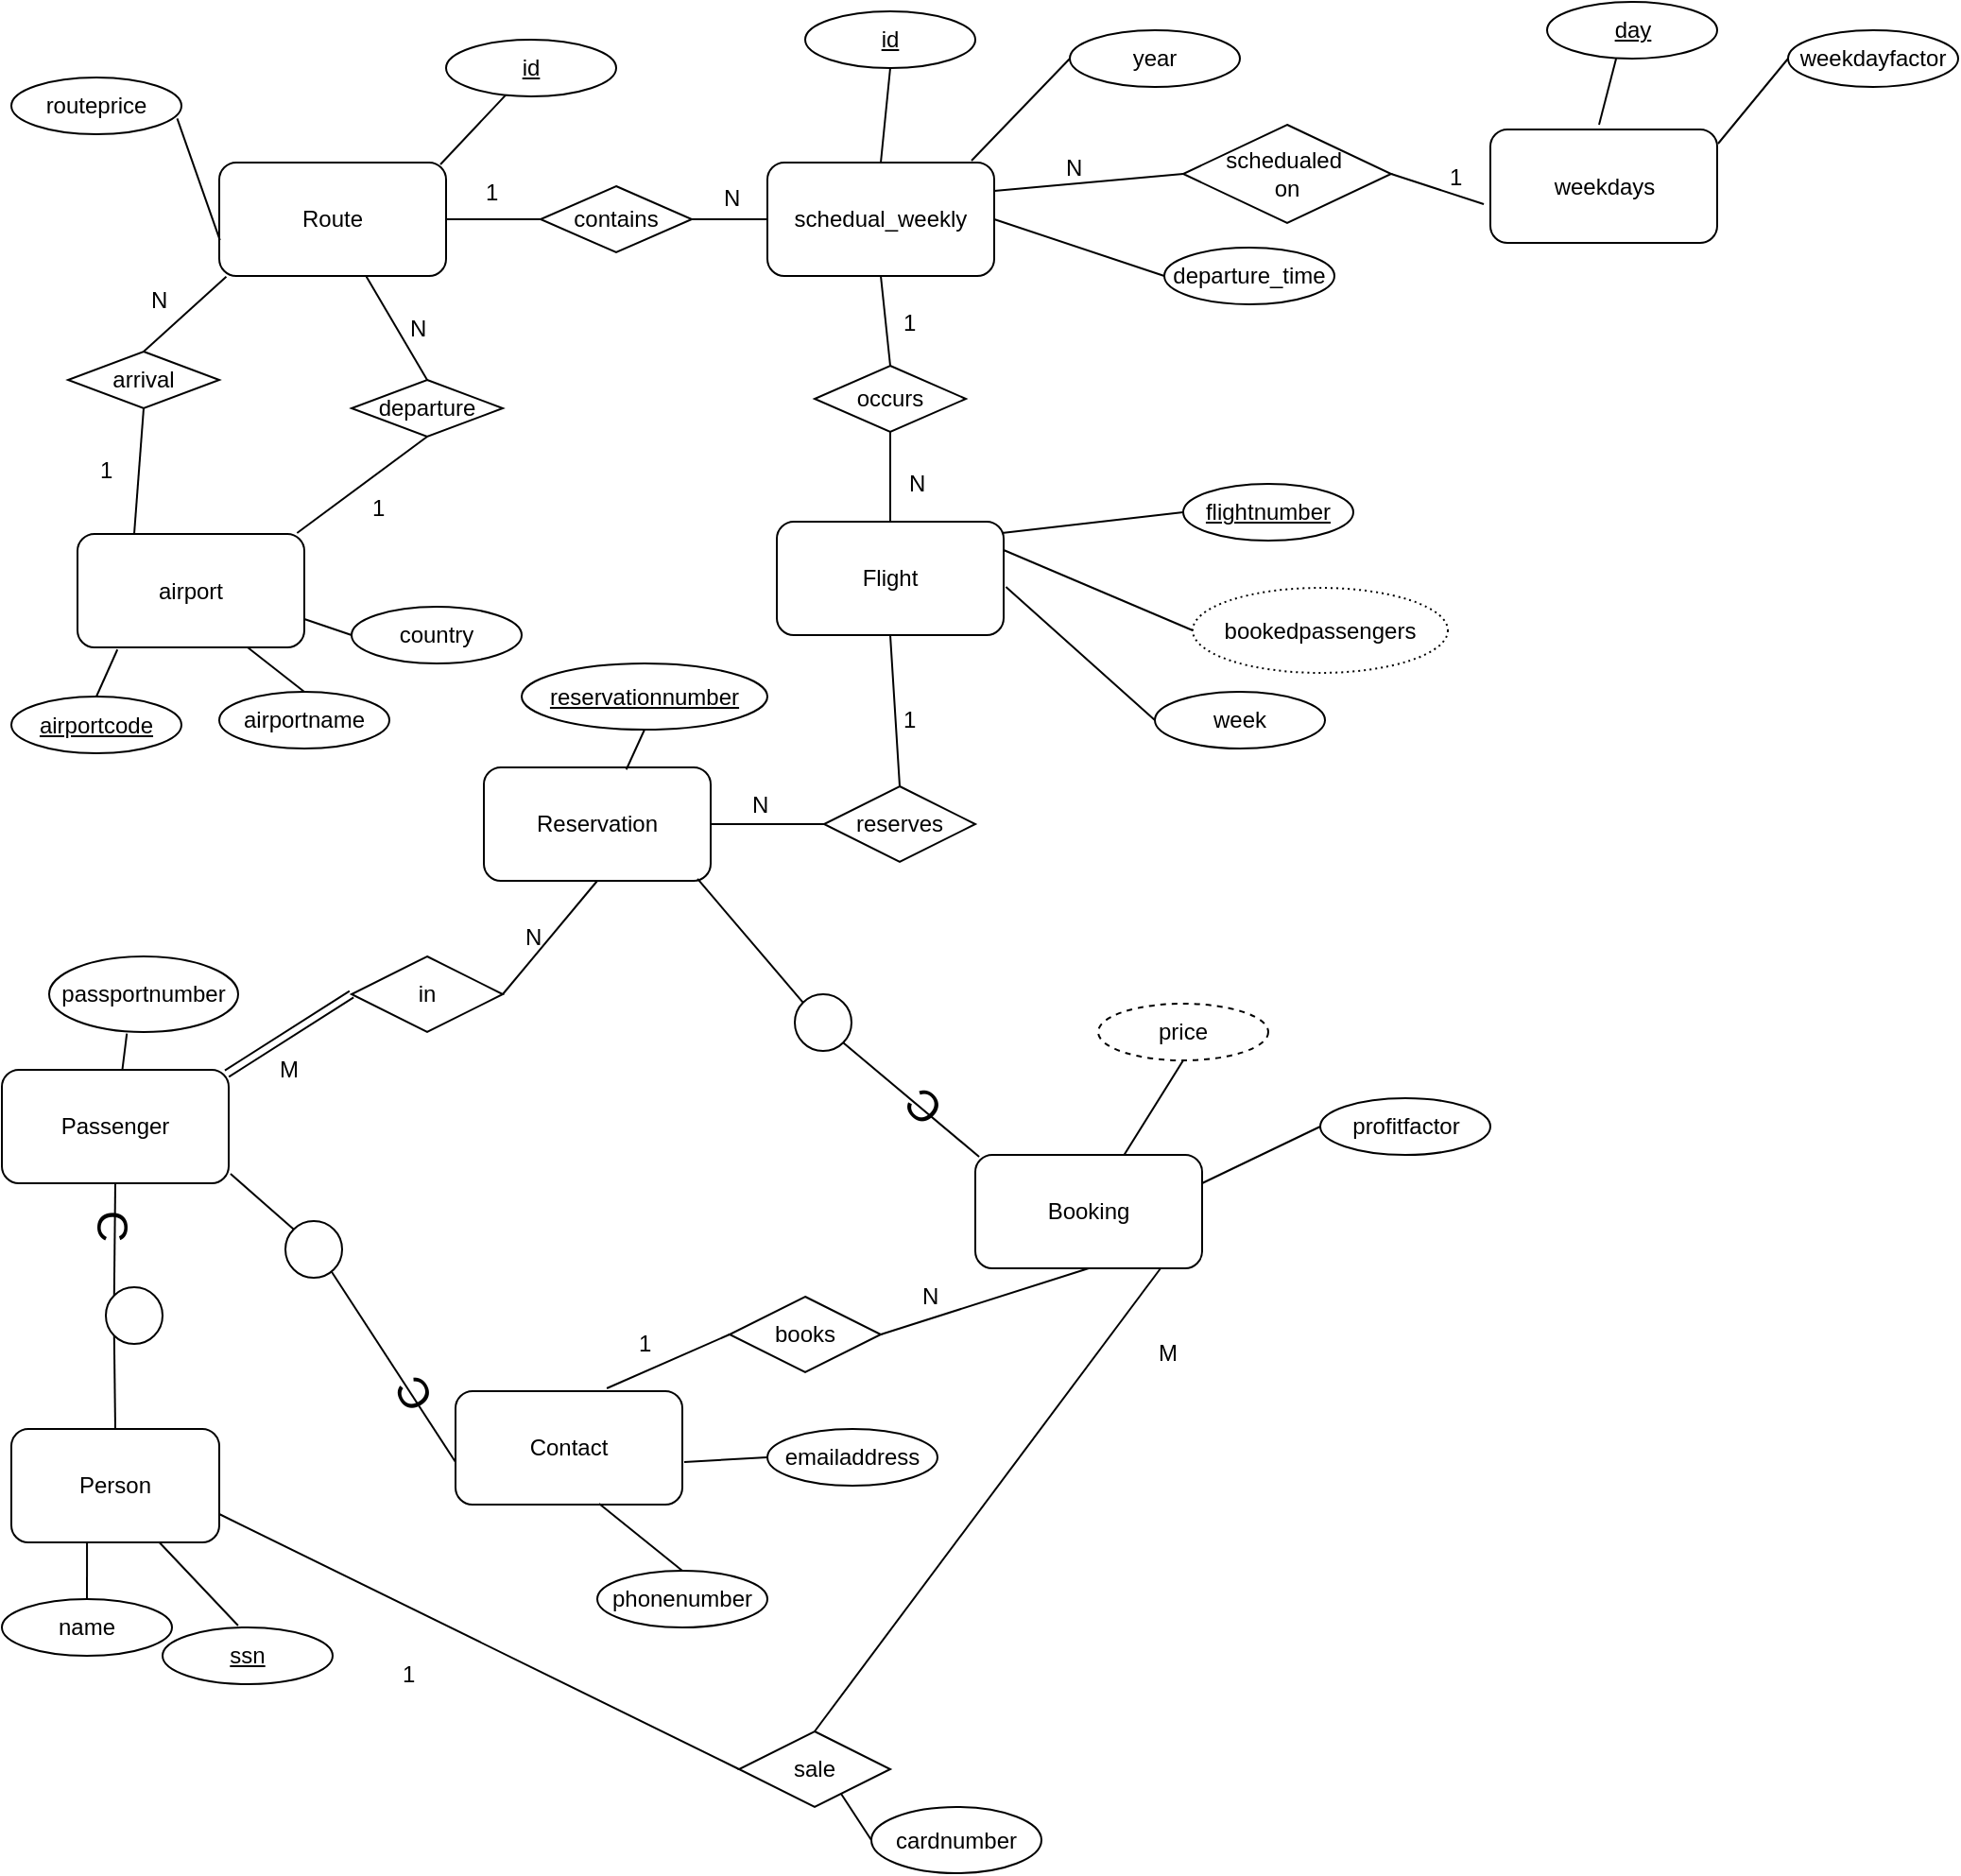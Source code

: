 <mxfile version="12.2.8" type="device" pages="1"><diagram id="ueyBdARAc9coFr8ONJ0_" name="Page-1"><mxGraphModel dx="1418" dy="877" grid="1" gridSize="10" guides="1" tooltips="1" connect="1" arrows="1" fold="1" page="1" pageScale="1" pageWidth="850" pageHeight="1100" math="0" shadow="0"><root><mxCell id="0"/><mxCell id="1" parent="0"/><mxCell id="NVE8YWoXmTEbN0VjAw6I-1" value="Route" style="rounded=1;whiteSpace=wrap;html=1;" parent="1" vertex="1"><mxGeometry x="120" y="120" width="120" height="60" as="geometry"/></mxCell><mxCell id="NVE8YWoXmTEbN0VjAw6I-5" value="schedual_weekly" style="rounded=1;whiteSpace=wrap;html=1;" parent="1" vertex="1"><mxGeometry x="410" y="120" width="120" height="60" as="geometry"/></mxCell><mxCell id="NVE8YWoXmTEbN0VjAw6I-6" value="Flight" style="rounded=1;whiteSpace=wrap;html=1;" parent="1" vertex="1"><mxGeometry x="415" y="310" width="120" height="60" as="geometry"/></mxCell><mxCell id="NVE8YWoXmTEbN0VjAw6I-7" value="&lt;u&gt;flightnumber&lt;/u&gt;" style="ellipse;whiteSpace=wrap;html=1;" parent="1" vertex="1"><mxGeometry x="630" y="290" width="90" height="30" as="geometry"/></mxCell><mxCell id="NVE8YWoXmTEbN0VjAw6I-9" value="week" style="ellipse;whiteSpace=wrap;html=1;" parent="1" vertex="1"><mxGeometry x="615" y="400" width="90" height="30" as="geometry"/></mxCell><mxCell id="NVE8YWoXmTEbN0VjAw6I-10" value="year" style="ellipse;whiteSpace=wrap;html=1;" parent="1" vertex="1"><mxGeometry x="570" y="50" width="90" height="30" as="geometry"/></mxCell><mxCell id="NVE8YWoXmTEbN0VjAw6I-11" value="&lt;u&gt;id&lt;/u&gt;" style="ellipse;whiteSpace=wrap;html=1;" parent="1" vertex="1"><mxGeometry x="430" y="40" width="90" height="30" as="geometry"/></mxCell><mxCell id="NVE8YWoXmTEbN0VjAw6I-13" value="&lt;u&gt;id&lt;/u&gt;" style="ellipse;whiteSpace=wrap;html=1;" parent="1" vertex="1"><mxGeometry x="240" y="55" width="90" height="30" as="geometry"/></mxCell><mxCell id="NVE8YWoXmTEbN0VjAw6I-19" value="&lt;u&gt;day&lt;/u&gt;" style="ellipse;whiteSpace=wrap;html=1;" parent="1" vertex="1"><mxGeometry x="822.5" y="35" width="90" height="30" as="geometry"/></mxCell><mxCell id="NVE8YWoXmTEbN0VjAw6I-20" value="departure_time" style="ellipse;whiteSpace=wrap;html=1;" parent="1" vertex="1"><mxGeometry x="620" y="165" width="90" height="30" as="geometry"/></mxCell><mxCell id="NVE8YWoXmTEbN0VjAw6I-21" value="contains" style="rhombus;whiteSpace=wrap;html=1;" parent="1" vertex="1"><mxGeometry x="290" y="132.5" width="80" height="35" as="geometry"/></mxCell><mxCell id="NVE8YWoXmTEbN0VjAw6I-23" value="occurs" style="rhombus;whiteSpace=wrap;html=1;" parent="1" vertex="1"><mxGeometry x="435" y="227.5" width="80" height="35" as="geometry"/></mxCell><mxCell id="NVE8YWoXmTEbN0VjAw6I-24" value="Reservation" style="rounded=1;whiteSpace=wrap;html=1;" parent="1" vertex="1"><mxGeometry x="260" y="440" width="120" height="60" as="geometry"/></mxCell><mxCell id="NVE8YWoXmTEbN0VjAw6I-26" value="Booking" style="rounded=1;whiteSpace=wrap;html=1;" parent="1" vertex="1"><mxGeometry x="520" y="645" width="120" height="60" as="geometry"/></mxCell><mxCell id="NVE8YWoXmTEbN0VjAw6I-27" value="Person" style="rounded=1;whiteSpace=wrap;html=1;" parent="1" vertex="1"><mxGeometry x="10" y="790" width="110" height="60" as="geometry"/></mxCell><mxCell id="NVE8YWoXmTEbN0VjAw6I-31" value="name" style="ellipse;whiteSpace=wrap;html=1;" parent="1" vertex="1"><mxGeometry x="5" y="880" width="90" height="30" as="geometry"/></mxCell><mxCell id="NVE8YWoXmTEbN0VjAw6I-32" value="passportnumber" style="ellipse;whiteSpace=wrap;html=1;" parent="1" vertex="1"><mxGeometry x="30" y="540" width="100" height="40" as="geometry"/></mxCell><mxCell id="NVE8YWoXmTEbN0VjAw6I-34" value="reserves" style="rhombus;whiteSpace=wrap;html=1;" parent="1" vertex="1"><mxGeometry x="440" y="450" width="80" height="40" as="geometry"/></mxCell><mxCell id="NVE8YWoXmTEbN0VjAw6I-36" value="in" style="rhombus;whiteSpace=wrap;html=1;" parent="1" vertex="1"><mxGeometry x="190" y="540" width="80" height="40" as="geometry"/></mxCell><mxCell id="NVE8YWoXmTEbN0VjAw6I-38" value="Contact" style="rounded=1;whiteSpace=wrap;html=1;" parent="1" vertex="1"><mxGeometry x="245" y="770" width="120" height="60" as="geometry"/></mxCell><mxCell id="NVE8YWoXmTEbN0VjAw6I-39" value="emailaddress" style="ellipse;whiteSpace=wrap;html=1;" parent="1" vertex="1"><mxGeometry x="410" y="790" width="90" height="30" as="geometry"/></mxCell><mxCell id="NVE8YWoXmTEbN0VjAw6I-40" value="phonenumber" style="ellipse;whiteSpace=wrap;html=1;" parent="1" vertex="1"><mxGeometry x="320" y="865" width="90" height="30" as="geometry"/></mxCell><mxCell id="NVE8YWoXmTEbN0VjAw6I-41" value="books" style="rhombus;whiteSpace=wrap;html=1;" parent="1" vertex="1"><mxGeometry x="390" y="720" width="80" height="40" as="geometry"/></mxCell><mxCell id="NVE8YWoXmTEbN0VjAw6I-42" value="" style="ellipse;whiteSpace=wrap;html=1;aspect=fixed;" parent="1" vertex="1"><mxGeometry x="60" y="715" width="30" height="30" as="geometry"/></mxCell><mxCell id="NVE8YWoXmTEbN0VjAw6I-46" value="Passenger" style="rounded=1;whiteSpace=wrap;html=1;" parent="1" vertex="1"><mxGeometry x="5" y="600" width="120" height="60" as="geometry"/></mxCell><mxCell id="NVE8YWoXmTEbN0VjAw6I-50" value="cardnumber" style="ellipse;whiteSpace=wrap;html=1;" parent="1" vertex="1"><mxGeometry x="465" y="990" width="90" height="35" as="geometry"/></mxCell><mxCell id="NVE8YWoXmTEbN0VjAw6I-57" value="" style="endArrow=none;html=1;exitX=0;exitY=0.5;exitDx=0;exitDy=0;entryX=1;entryY=0.75;entryDx=0;entryDy=0;" parent="1" source="n1bBaKgyU3vudz4Un_Si-24" target="NVE8YWoXmTEbN0VjAw6I-27" edge="1"><mxGeometry width="50" height="50" relative="1" as="geometry"><mxPoint x="344.5" y="970" as="sourcePoint"/><mxPoint x="770" y="650" as="targetPoint"/></mxGeometry></mxCell><mxCell id="NVE8YWoXmTEbN0VjAw6I-59" value="" style="endArrow=none;html=1;entryX=0;entryY=1;entryDx=0;entryDy=0;exitX=0.5;exitY=0;exitDx=0;exitDy=0;" parent="1" source="NVE8YWoXmTEbN0VjAw6I-27" target="NVE8YWoXmTEbN0VjAw6I-42" edge="1"><mxGeometry width="50" height="50" relative="1" as="geometry"><mxPoint x="80" y="780" as="sourcePoint"/><mxPoint x="130" y="730" as="targetPoint"/></mxGeometry></mxCell><mxCell id="NVE8YWoXmTEbN0VjAw6I-60" value="" style="endArrow=none;html=1;exitX=0;exitY=0;exitDx=0;exitDy=0;entryX=0.5;entryY=1;entryDx=0;entryDy=0;" parent="1" source="NVE8YWoXmTEbN0VjAw6I-42" target="NVE8YWoXmTEbN0VjAw6I-46" edge="1"><mxGeometry width="50" height="50" relative="1" as="geometry"><mxPoint x="140" y="735" as="sourcePoint"/><mxPoint x="190" y="685" as="targetPoint"/></mxGeometry></mxCell><mxCell id="NVE8YWoXmTEbN0VjAw6I-66" value="&lt;font style=&quot;font-size: 23px&quot;&gt;C&lt;/font&gt;" style="text;html=1;resizable=0;points=[];autosize=1;align=left;verticalAlign=top;spacingTop=-4;rotation=90;" parent="1" vertex="1"><mxGeometry x="55" y="677.5" width="30" height="20" as="geometry"/></mxCell><mxCell id="NVE8YWoXmTEbN0VjAw6I-67" value="" style="endArrow=none;html=1;entryX=0;entryY=0.5;entryDx=0;entryDy=0;exitX=0.992;exitY=0.033;exitDx=0;exitDy=0;exitPerimeter=0;shape=link;" parent="1" source="NVE8YWoXmTEbN0VjAw6I-46" target="NVE8YWoXmTEbN0VjAw6I-36" edge="1"><mxGeometry width="50" height="50" relative="1" as="geometry"><mxPoint x="130.99" y="806" as="sourcePoint"/><mxPoint x="159.393" y="765.607" as="targetPoint"/></mxGeometry></mxCell><mxCell id="NVE8YWoXmTEbN0VjAw6I-68" value="" style="endArrow=none;html=1;entryX=0.5;entryY=1;entryDx=0;entryDy=0;exitX=1;exitY=0.5;exitDx=0;exitDy=0;" parent="1" source="NVE8YWoXmTEbN0VjAw6I-36" target="NVE8YWoXmTEbN0VjAw6I-24" edge="1"><mxGeometry width="50" height="50" relative="1" as="geometry"><mxPoint x="234.99" y="545" as="sourcePoint"/><mxPoint x="263.393" y="504.607" as="targetPoint"/></mxGeometry></mxCell><mxCell id="NVE8YWoXmTEbN0VjAw6I-69" value="" style="endArrow=none;html=1;entryX=0;entryY=0.5;entryDx=0;entryDy=0;exitX=1;exitY=0.5;exitDx=0;exitDy=0;" parent="1" source="NVE8YWoXmTEbN0VjAw6I-24" target="NVE8YWoXmTEbN0VjAw6I-34" edge="1"><mxGeometry width="50" height="50" relative="1" as="geometry"><mxPoint x="150.99" y="826" as="sourcePoint"/><mxPoint x="179.393" y="785.607" as="targetPoint"/></mxGeometry></mxCell><mxCell id="NVE8YWoXmTEbN0VjAw6I-70" value="" style="endArrow=none;html=1;entryX=0.5;entryY=1;entryDx=0;entryDy=0;exitX=0.5;exitY=0;exitDx=0;exitDy=0;" parent="1" source="NVE8YWoXmTEbN0VjAw6I-34" target="NVE8YWoXmTEbN0VjAw6I-6" edge="1"><mxGeometry width="50" height="50" relative="1" as="geometry"><mxPoint x="160.99" y="836" as="sourcePoint"/><mxPoint x="189.393" y="795.607" as="targetPoint"/></mxGeometry></mxCell><mxCell id="NVE8YWoXmTEbN0VjAw6I-74" value="" style="endArrow=none;html=1;entryX=0.942;entryY=0.983;entryDx=0;entryDy=0;entryPerimeter=0;exitX=0;exitY=0;exitDx=0;exitDy=0;" parent="1" source="n1bBaKgyU3vudz4Un_Si-14" target="NVE8YWoXmTEbN0VjAw6I-24" edge="1"><mxGeometry width="50" height="50" relative="1" as="geometry"><mxPoint x="410" y="540" as="sourcePoint"/><mxPoint x="159.393" y="765.607" as="targetPoint"/></mxGeometry></mxCell><mxCell id="NVE8YWoXmTEbN0VjAw6I-79" value="" style="endArrow=none;html=1;entryX=0;entryY=0.5;entryDx=0;entryDy=0;exitX=0.667;exitY=-0.025;exitDx=0;exitDy=0;exitPerimeter=0;" parent="1" source="NVE8YWoXmTEbN0VjAw6I-38" target="NVE8YWoXmTEbN0VjAw6I-41" edge="1"><mxGeometry width="50" height="50" relative="1" as="geometry"><mxPoint x="130.99" y="806" as="sourcePoint"/><mxPoint x="159.393" y="765.607" as="targetPoint"/></mxGeometry></mxCell><mxCell id="NVE8YWoXmTEbN0VjAw6I-80" value="" style="endArrow=none;html=1;entryX=0.5;entryY=1;entryDx=0;entryDy=0;exitX=1;exitY=0.5;exitDx=0;exitDy=0;" parent="1" source="NVE8YWoXmTEbN0VjAw6I-41" target="NVE8YWoXmTEbN0VjAw6I-26" edge="1"><mxGeometry width="50" height="50" relative="1" as="geometry"><mxPoint x="130.99" y="806" as="sourcePoint"/><mxPoint x="159.393" y="765.607" as="targetPoint"/></mxGeometry></mxCell><mxCell id="NVE8YWoXmTEbN0VjAw6I-81" value="" style="endArrow=none;html=1;entryX=0;entryY=0.5;entryDx=0;entryDy=0;exitX=1.008;exitY=0.625;exitDx=0;exitDy=0;exitPerimeter=0;" parent="1" source="NVE8YWoXmTEbN0VjAw6I-38" target="NVE8YWoXmTEbN0VjAw6I-39" edge="1"><mxGeometry width="50" height="50" relative="1" as="geometry"><mxPoint x="360.04" y="751" as="sourcePoint"/><mxPoint x="395" y="720" as="targetPoint"/></mxGeometry></mxCell><mxCell id="NVE8YWoXmTEbN0VjAw6I-82" value="" style="endArrow=none;html=1;exitX=0.633;exitY=0.992;exitDx=0;exitDy=0;exitPerimeter=0;entryX=0.5;entryY=0;entryDx=0;entryDy=0;" parent="1" source="NVE8YWoXmTEbN0VjAw6I-38" target="NVE8YWoXmTEbN0VjAw6I-40" edge="1"><mxGeometry width="50" height="50" relative="1" as="geometry"><mxPoint x="370.04" y="761" as="sourcePoint"/><mxPoint x="380" y="820" as="targetPoint"/></mxGeometry></mxCell><mxCell id="NVE8YWoXmTEbN0VjAw6I-84" value="" style="endArrow=none;html=1;exitX=0;exitY=0.5;exitDx=0;exitDy=0;entryX=1;entryY=0.25;entryDx=0;entryDy=0;" parent="1" source="YQRDbXW9_YYpW1JyS6Nd-8" target="NVE8YWoXmTEbN0VjAw6I-26" edge="1"><mxGeometry width="50" height="50" relative="1" as="geometry"><mxPoint x="380.04" y="771" as="sourcePoint"/><mxPoint x="960" y="520" as="targetPoint"/></mxGeometry></mxCell><mxCell id="NVE8YWoXmTEbN0VjAw6I-87" value="" style="endArrow=none;html=1;entryX=0;entryY=0.5;entryDx=0;entryDy=0;exitX=0.675;exitY=0.825;exitDx=0;exitDy=0;exitPerimeter=0;" parent="1" source="n1bBaKgyU3vudz4Un_Si-24" target="NVE8YWoXmTEbN0VjAw6I-50" edge="1"><mxGeometry width="50" height="50" relative="1" as="geometry"><mxPoint x="710" y="910" as="sourcePoint"/><mxPoint x="810" y="730" as="targetPoint"/></mxGeometry></mxCell><mxCell id="NVE8YWoXmTEbN0VjAw6I-90" value="" style="endArrow=none;html=1;exitX=0.364;exitY=1;exitDx=0;exitDy=0;exitPerimeter=0;" parent="1" source="NVE8YWoXmTEbN0VjAw6I-27" target="NVE8YWoXmTEbN0VjAw6I-31" edge="1"><mxGeometry width="50" height="50" relative="1" as="geometry"><mxPoint x="130.99" y="806" as="sourcePoint"/><mxPoint x="159.393" y="765.607" as="targetPoint"/></mxGeometry></mxCell><mxCell id="NVE8YWoXmTEbN0VjAw6I-91" value="" style="endArrow=none;html=1;exitX=0.411;exitY=1.021;exitDx=0;exitDy=0;exitPerimeter=0;" parent="1" source="NVE8YWoXmTEbN0VjAw6I-32" target="NVE8YWoXmTEbN0VjAw6I-46" edge="1"><mxGeometry width="50" height="50" relative="1" as="geometry"><mxPoint x="60" y="537" as="sourcePoint"/><mxPoint x="169.393" y="775.607" as="targetPoint"/></mxGeometry></mxCell><mxCell id="NVE8YWoXmTEbN0VjAw6I-92" value="" style="endArrow=none;html=1;entryX=1.01;entryY=0.576;entryDx=0;entryDy=0;exitX=0;exitY=0.5;exitDx=0;exitDy=0;entryPerimeter=0;" parent="1" source="NVE8YWoXmTEbN0VjAw6I-9" target="NVE8YWoXmTEbN0VjAw6I-6" edge="1"><mxGeometry width="50" height="50" relative="1" as="geometry"><mxPoint x="490" y="450" as="sourcePoint"/><mxPoint x="485" y="380" as="targetPoint"/></mxGeometry></mxCell><mxCell id="NVE8YWoXmTEbN0VjAw6I-93" value="price" style="ellipse;whiteSpace=wrap;html=1;dashed=1;" parent="1" vertex="1"><mxGeometry x="585" y="565" width="90" height="30" as="geometry"/></mxCell><mxCell id="NVE8YWoXmTEbN0VjAw6I-94" value="" style="endArrow=none;html=1;exitX=0.5;exitY=1;exitDx=0;exitDy=0;" parent="1" source="NVE8YWoXmTEbN0VjAw6I-93" target="NVE8YWoXmTEbN0VjAw6I-26" edge="1"><mxGeometry width="50" height="50" relative="1" as="geometry"><mxPoint x="490" y="450" as="sourcePoint"/><mxPoint x="485" y="380" as="targetPoint"/></mxGeometry></mxCell><mxCell id="NVE8YWoXmTEbN0VjAw6I-95" value="" style="endArrow=none;html=1;entryX=0.992;entryY=0.1;entryDx=0;entryDy=0;exitX=0;exitY=0.5;exitDx=0;exitDy=0;entryPerimeter=0;" parent="1" source="NVE8YWoXmTEbN0VjAw6I-7" target="NVE8YWoXmTEbN0VjAw6I-6" edge="1"><mxGeometry width="50" height="50" relative="1" as="geometry"><mxPoint x="640" y="380" as="sourcePoint"/><mxPoint x="545" y="335" as="targetPoint"/></mxGeometry></mxCell><mxCell id="NVE8YWoXmTEbN0VjAw6I-96" value="" style="endArrow=none;html=1;entryX=0.5;entryY=1;entryDx=0;entryDy=0;exitX=0.5;exitY=0;exitDx=0;exitDy=0;" parent="1" source="NVE8YWoXmTEbN0VjAw6I-6" target="NVE8YWoXmTEbN0VjAw6I-23" edge="1"><mxGeometry width="50" height="50" relative="1" as="geometry"><mxPoint x="650" y="390" as="sourcePoint"/><mxPoint x="555" y="345" as="targetPoint"/></mxGeometry></mxCell><mxCell id="NVE8YWoXmTEbN0VjAw6I-97" value="" style="endArrow=none;html=1;exitX=0.5;exitY=1;exitDx=0;exitDy=0;entryX=0.5;entryY=0;entryDx=0;entryDy=0;" parent="1" source="NVE8YWoXmTEbN0VjAw6I-5" target="NVE8YWoXmTEbN0VjAw6I-23" edge="1"><mxGeometry width="50" height="50" relative="1" as="geometry"><mxPoint x="660" y="400" as="sourcePoint"/><mxPoint x="470" y="220" as="targetPoint"/></mxGeometry></mxCell><mxCell id="NVE8YWoXmTEbN0VjAw6I-99" value="" style="endArrow=none;html=1;entryX=1;entryY=0.5;entryDx=0;entryDy=0;exitX=0;exitY=0.5;exitDx=0;exitDy=0;" parent="1" source="NVE8YWoXmTEbN0VjAw6I-20" target="NVE8YWoXmTEbN0VjAw6I-5" edge="1"><mxGeometry width="50" height="50" relative="1" as="geometry"><mxPoint x="670" y="410" as="sourcePoint"/><mxPoint x="575" y="365" as="targetPoint"/></mxGeometry></mxCell><mxCell id="NVE8YWoXmTEbN0VjAw6I-100" value="" style="endArrow=none;html=1;exitX=0.406;exitY=1;exitDx=0;exitDy=0;exitPerimeter=0;" parent="1" source="NVE8YWoXmTEbN0VjAw6I-19" edge="1"><mxGeometry width="50" height="50" relative="1" as="geometry"><mxPoint x="680" y="420" as="sourcePoint"/><mxPoint x="850" y="100" as="targetPoint"/></mxGeometry></mxCell><mxCell id="NVE8YWoXmTEbN0VjAw6I-101" value="" style="endArrow=none;html=1;entryX=0.9;entryY=-0.017;entryDx=0;entryDy=0;exitX=0;exitY=0.5;exitDx=0;exitDy=0;entryPerimeter=0;" parent="1" source="NVE8YWoXmTEbN0VjAw6I-10" target="NVE8YWoXmTEbN0VjAw6I-5" edge="1"><mxGeometry width="50" height="50" relative="1" as="geometry"><mxPoint x="690" y="430" as="sourcePoint"/><mxPoint x="595" y="385" as="targetPoint"/></mxGeometry></mxCell><mxCell id="NVE8YWoXmTEbN0VjAw6I-102" value="" style="endArrow=none;html=1;entryX=0.5;entryY=0;entryDx=0;entryDy=0;exitX=0.5;exitY=1;exitDx=0;exitDy=0;" parent="1" source="NVE8YWoXmTEbN0VjAw6I-11" target="NVE8YWoXmTEbN0VjAw6I-5" edge="1"><mxGeometry width="50" height="50" relative="1" as="geometry"><mxPoint x="700" y="440" as="sourcePoint"/><mxPoint x="605" y="395" as="targetPoint"/></mxGeometry></mxCell><mxCell id="NVE8YWoXmTEbN0VjAw6I-103" value="" style="endArrow=none;html=1;entryX=0;entryY=0.5;entryDx=0;entryDy=0;exitX=1;exitY=0.5;exitDx=0;exitDy=0;" parent="1" source="NVE8YWoXmTEbN0VjAw6I-21" target="NVE8YWoXmTEbN0VjAw6I-5" edge="1"><mxGeometry width="50" height="50" relative="1" as="geometry"><mxPoint x="485" y="80" as="sourcePoint"/><mxPoint x="480" y="130" as="targetPoint"/></mxGeometry></mxCell><mxCell id="NVE8YWoXmTEbN0VjAw6I-104" value="" style="endArrow=none;html=1;entryX=1;entryY=0.5;entryDx=0;entryDy=0;exitX=0;exitY=0.5;exitDx=0;exitDy=0;" parent="1" source="NVE8YWoXmTEbN0VjAw6I-21" target="NVE8YWoXmTEbN0VjAw6I-1" edge="1"><mxGeometry width="50" height="50" relative="1" as="geometry"><mxPoint x="495" y="90" as="sourcePoint"/><mxPoint x="490" y="140" as="targetPoint"/></mxGeometry></mxCell><mxCell id="NVE8YWoXmTEbN0VjAw6I-105" value="" style="endArrow=none;html=1;entryX=0.975;entryY=0.017;entryDx=0;entryDy=0;entryPerimeter=0;" parent="1" source="NVE8YWoXmTEbN0VjAw6I-13" target="NVE8YWoXmTEbN0VjAw6I-1" edge="1"><mxGeometry width="50" height="50" relative="1" as="geometry"><mxPoint x="300" y="160" as="sourcePoint"/><mxPoint x="250" y="160" as="targetPoint"/></mxGeometry></mxCell><mxCell id="NVE8YWoXmTEbN0VjAw6I-106" value="" style="endArrow=none;html=1;entryX=0.5;entryY=0;entryDx=0;entryDy=0;" parent="1" source="NVE8YWoXmTEbN0VjAw6I-1" target="YQRDbXW9_YYpW1JyS6Nd-12" edge="1"><mxGeometry width="50" height="50" relative="1" as="geometry"><mxPoint x="310" y="170" as="sourcePoint"/><mxPoint x="260" y="170" as="targetPoint"/></mxGeometry></mxCell><mxCell id="NVE8YWoXmTEbN0VjAw6I-107" value="" style="endArrow=none;html=1;entryX=0.5;entryY=0;entryDx=0;entryDy=0;exitX=0.031;exitY=1.006;exitDx=0;exitDy=0;exitPerimeter=0;" parent="1" source="NVE8YWoXmTEbN0VjAw6I-1" target="YQRDbXW9_YYpW1JyS6Nd-11" edge="1"><mxGeometry width="50" height="50" relative="1" as="geometry"><mxPoint x="75" y="90" as="sourcePoint"/><mxPoint x="190" y="130" as="targetPoint"/></mxGeometry></mxCell><mxCell id="YQRDbXW9_YYpW1JyS6Nd-1" value="routeprice" style="ellipse;whiteSpace=wrap;html=1;" parent="1" vertex="1"><mxGeometry x="10" y="75" width="90" height="30" as="geometry"/></mxCell><mxCell id="YQRDbXW9_YYpW1JyS6Nd-3" value="weekdayfactor" style="ellipse;whiteSpace=wrap;html=1;" parent="1" vertex="1"><mxGeometry x="950" y="50" width="90" height="30" as="geometry"/></mxCell><mxCell id="YQRDbXW9_YYpW1JyS6Nd-5" value="&lt;div&gt;bookedpassengers&lt;/div&gt;" style="ellipse;whiteSpace=wrap;html=1;dashed=1;dashPattern=1 2;" parent="1" vertex="1"><mxGeometry x="635" y="345" width="135" height="45" as="geometry"/></mxCell><mxCell id="YQRDbXW9_YYpW1JyS6Nd-8" value="profitfactor" style="ellipse;whiteSpace=wrap;html=1;" parent="1" vertex="1"><mxGeometry x="702.5" y="615" width="90" height="30" as="geometry"/></mxCell><mxCell id="YQRDbXW9_YYpW1JyS6Nd-9" value="airport" style="rounded=1;whiteSpace=wrap;html=1;" parent="1" vertex="1"><mxGeometry x="45" y="316.5" width="120" height="60" as="geometry"/></mxCell><mxCell id="YQRDbXW9_YYpW1JyS6Nd-10" value="" style="endArrow=none;html=1;entryX=0.003;entryY=0.685;entryDx=0;entryDy=0;exitX=0.975;exitY=0.724;exitDx=0;exitDy=0;entryPerimeter=0;exitPerimeter=0;" parent="1" source="YQRDbXW9_YYpW1JyS6Nd-1" target="NVE8YWoXmTEbN0VjAw6I-1" edge="1"><mxGeometry width="50" height="50" relative="1" as="geometry"><mxPoint x="85" y="100" as="sourcePoint"/><mxPoint x="130" y="160" as="targetPoint"/></mxGeometry></mxCell><mxCell id="YQRDbXW9_YYpW1JyS6Nd-11" value="arrival" style="rhombus;whiteSpace=wrap;html=1;" parent="1" vertex="1"><mxGeometry x="40" y="220" width="80" height="30" as="geometry"/></mxCell><mxCell id="YQRDbXW9_YYpW1JyS6Nd-12" value="departure" style="rhombus;whiteSpace=wrap;html=1;" parent="1" vertex="1"><mxGeometry x="190" y="235" width="80" height="30" as="geometry"/></mxCell><mxCell id="YQRDbXW9_YYpW1JyS6Nd-13" value="" style="endArrow=none;html=1;entryX=1;entryY=0.25;entryDx=0;entryDy=0;exitX=0;exitY=0.5;exitDx=0;exitDy=0;" parent="1" source="YQRDbXW9_YYpW1JyS6Nd-5" target="NVE8YWoXmTEbN0VjAw6I-6" edge="1"><mxGeometry width="50" height="50" relative="1" as="geometry"><mxPoint x="640.0" y="315.0" as="sourcePoint"/><mxPoint x="544.04" y="326" as="targetPoint"/></mxGeometry></mxCell><mxCell id="YQRDbXW9_YYpW1JyS6Nd-14" value="" style="endArrow=none;html=1;exitX=0;exitY=0.5;exitDx=0;exitDy=0;entryX=1.004;entryY=0.125;entryDx=0;entryDy=0;entryPerimeter=0;" parent="1" source="YQRDbXW9_YYpW1JyS6Nd-3" target="n1bBaKgyU3vudz4Un_Si-4" edge="1"><mxGeometry width="50" height="50" relative="1" as="geometry"><mxPoint x="630" y="190.0" as="sourcePoint"/><mxPoint x="540" y="160" as="targetPoint"/></mxGeometry></mxCell><mxCell id="NVE8YWoXmTEbN0VjAw6I-64" value="&lt;font style=&quot;font-size: 23px&quot;&gt;C&lt;/font&gt;" style="text;html=1;resizable=0;points=[];autosize=1;align=left;verticalAlign=top;spacingTop=-4;rotation=-120;" parent="1" vertex="1"><mxGeometry x="200" y="760" width="30" height="20" as="geometry"/></mxCell><mxCell id="YQRDbXW9_YYpW1JyS6Nd-18" value="" style="endArrow=none;html=1;entryX=0;entryY=0.5;entryDx=0;entryDy=0;" parent="1" edge="1"><mxGeometry width="50" height="50" relative="1" as="geometry"><mxPoint x="175" y="700" as="sourcePoint"/><mxPoint x="245" y="807.5" as="targetPoint"/></mxGeometry></mxCell><mxCell id="YQRDbXW9_YYpW1JyS6Nd-19" value="" style="endArrow=none;html=1;entryX=0.5;entryY=1;entryDx=0;entryDy=0;exitX=0.25;exitY=0;exitDx=0;exitDy=0;" parent="1" source="YQRDbXW9_YYpW1JyS6Nd-9" target="YQRDbXW9_YYpW1JyS6Nd-11" edge="1"><mxGeometry width="50" height="50" relative="1" as="geometry"><mxPoint x="80" y="310" as="sourcePoint"/><mxPoint x="90" y="230" as="targetPoint"/></mxGeometry></mxCell><mxCell id="YQRDbXW9_YYpW1JyS6Nd-20" value="" style="endArrow=none;html=1;entryX=0.968;entryY=-0.008;entryDx=0;entryDy=0;exitX=0.5;exitY=1;exitDx=0;exitDy=0;entryPerimeter=0;" parent="1" source="YQRDbXW9_YYpW1JyS6Nd-12" target="YQRDbXW9_YYpW1JyS6Nd-9" edge="1"><mxGeometry width="50" height="50" relative="1" as="geometry"><mxPoint x="143.72" y="200.36" as="sourcePoint"/><mxPoint x="100" y="240" as="targetPoint"/></mxGeometry></mxCell><mxCell id="YQRDbXW9_YYpW1JyS6Nd-22" value="&lt;u&gt;airportcode&lt;/u&gt;" style="ellipse;whiteSpace=wrap;html=1;" parent="1" vertex="1"><mxGeometry x="10" y="402.5" width="90" height="30" as="geometry"/></mxCell><mxCell id="YQRDbXW9_YYpW1JyS6Nd-23" value="airportname" style="ellipse;whiteSpace=wrap;html=1;" parent="1" vertex="1"><mxGeometry x="120" y="400" width="90" height="30" as="geometry"/></mxCell><mxCell id="YQRDbXW9_YYpW1JyS6Nd-24" value="" style="endArrow=none;html=1;entryX=0.5;entryY=0;entryDx=0;entryDy=0;exitX=0.176;exitY=1.019;exitDx=0;exitDy=0;exitPerimeter=0;" parent="1" source="YQRDbXW9_YYpW1JyS6Nd-9" target="YQRDbXW9_YYpW1JyS6Nd-22" edge="1"><mxGeometry width="50" height="50" relative="1" as="geometry"><mxPoint x="85" y="325" as="sourcePoint"/><mxPoint x="90" y="260" as="targetPoint"/></mxGeometry></mxCell><mxCell id="YQRDbXW9_YYpW1JyS6Nd-25" value="" style="endArrow=none;html=1;entryX=0.5;entryY=0;entryDx=0;entryDy=0;exitX=0.75;exitY=1;exitDx=0;exitDy=0;" parent="1" source="YQRDbXW9_YYpW1JyS6Nd-9" target="YQRDbXW9_YYpW1JyS6Nd-23" edge="1"><mxGeometry width="50" height="50" relative="1" as="geometry"><mxPoint x="76.12" y="386.14" as="sourcePoint"/><mxPoint x="54.5" y="410" as="targetPoint"/></mxGeometry></mxCell><mxCell id="YQRDbXW9_YYpW1JyS6Nd-26" value="country" style="ellipse;whiteSpace=wrap;html=1;" parent="1" vertex="1"><mxGeometry x="190" y="355" width="90" height="30" as="geometry"/></mxCell><mxCell id="YQRDbXW9_YYpW1JyS6Nd-27" value="" style="endArrow=none;html=1;entryX=0;entryY=0.5;entryDx=0;entryDy=0;exitX=1;exitY=0.75;exitDx=0;exitDy=0;" parent="1" source="YQRDbXW9_YYpW1JyS6Nd-9" target="YQRDbXW9_YYpW1JyS6Nd-26" edge="1"><mxGeometry width="50" height="50" relative="1" as="geometry"><mxPoint x="145" y="385" as="sourcePoint"/><mxPoint x="175" y="410" as="targetPoint"/></mxGeometry></mxCell><mxCell id="YQRDbXW9_YYpW1JyS6Nd-28" value="&lt;u&gt;reservationnumber&lt;/u&gt;" style="ellipse;whiteSpace=wrap;html=1;" parent="1" vertex="1"><mxGeometry x="280" y="385" width="130" height="35" as="geometry"/></mxCell><mxCell id="YQRDbXW9_YYpW1JyS6Nd-29" value="" style="endArrow=none;html=1;entryX=0.628;entryY=0.019;entryDx=0;entryDy=0;exitX=0.5;exitY=1;exitDx=0;exitDy=0;entryPerimeter=0;" parent="1" source="YQRDbXW9_YYpW1JyS6Nd-28" target="NVE8YWoXmTEbN0VjAw6I-24" edge="1"><mxGeometry width="50" height="50" relative="1" as="geometry"><mxPoint x="175" y="370" as="sourcePoint"/><mxPoint x="200" y="380" as="targetPoint"/></mxGeometry></mxCell><mxCell id="YQRDbXW9_YYpW1JyS6Nd-44" value="&lt;u&gt;ssn&lt;/u&gt;" style="ellipse;whiteSpace=wrap;html=1;" parent="1" vertex="1"><mxGeometry x="90" y="895" width="90" height="30" as="geometry"/></mxCell><mxCell id="YQRDbXW9_YYpW1JyS6Nd-45" value="" style="endArrow=none;html=1;exitX=0.712;exitY=1;exitDx=0;exitDy=0;exitPerimeter=0;entryX=0.444;entryY=-0.033;entryDx=0;entryDy=0;entryPerimeter=0;" parent="1" source="NVE8YWoXmTEbN0VjAw6I-27" target="YQRDbXW9_YYpW1JyS6Nd-44" edge="1"><mxGeometry width="50" height="50" relative="1" as="geometry"><mxPoint x="60.04" y="860" as="sourcePoint"/><mxPoint x="120" y="890" as="targetPoint"/></mxGeometry></mxCell><mxCell id="YQRDbXW9_YYpW1JyS6Nd-48" value="M" style="text;html=1;resizable=0;points=[];autosize=1;align=left;verticalAlign=top;spacingTop=-4;" parent="1" vertex="1"><mxGeometry x="150" y="590" width="20" height="20" as="geometry"/></mxCell><mxCell id="YQRDbXW9_YYpW1JyS6Nd-49" value="N" style="text;html=1;resizable=0;points=[];autosize=1;align=left;verticalAlign=top;spacingTop=-4;" parent="1" vertex="1"><mxGeometry x="280" y="520" width="20" height="20" as="geometry"/></mxCell><mxCell id="YQRDbXW9_YYpW1JyS6Nd-50" value="1" style="text;html=1;resizable=0;points=[];autosize=1;align=left;verticalAlign=top;spacingTop=-4;" parent="1" vertex="1"><mxGeometry x="215" y="910" width="20" height="20" as="geometry"/></mxCell><mxCell id="YQRDbXW9_YYpW1JyS6Nd-51" value="M" style="text;html=1;resizable=0;points=[];autosize=1;align=left;verticalAlign=top;spacingTop=-4;" parent="1" vertex="1"><mxGeometry x="615" y="740" width="20" height="20" as="geometry"/></mxCell><mxCell id="YQRDbXW9_YYpW1JyS6Nd-54" value="1" style="text;html=1;resizable=0;points=[];autosize=1;align=left;verticalAlign=top;spacingTop=-4;" parent="1" vertex="1"><mxGeometry x="340" y="735" width="20" height="20" as="geometry"/></mxCell><mxCell id="YQRDbXW9_YYpW1JyS6Nd-55" value="N" style="text;html=1;resizable=0;points=[];autosize=1;align=left;verticalAlign=top;spacingTop=-4;" parent="1" vertex="1"><mxGeometry x="490" y="710" width="20" height="20" as="geometry"/></mxCell><mxCell id="YQRDbXW9_YYpW1JyS6Nd-56" value="N" style="text;html=1;resizable=0;points=[];autosize=1;align=left;verticalAlign=top;spacingTop=-4;" parent="1" vertex="1"><mxGeometry x="400" y="450" width="20" height="20" as="geometry"/></mxCell><mxCell id="YQRDbXW9_YYpW1JyS6Nd-57" value="1" style="text;html=1;resizable=0;points=[];autosize=1;align=left;verticalAlign=top;spacingTop=-4;" parent="1" vertex="1"><mxGeometry x="480" y="405" width="20" height="20" as="geometry"/></mxCell><mxCell id="YQRDbXW9_YYpW1JyS6Nd-58" value="N" style="text;html=1;resizable=0;points=[];autosize=1;align=left;verticalAlign=top;spacingTop=-4;" parent="1" vertex="1"><mxGeometry x="483" y="280" width="20" height="20" as="geometry"/></mxCell><mxCell id="YQRDbXW9_YYpW1JyS6Nd-59" value="1" style="text;html=1;resizable=0;points=[];autosize=1;align=left;verticalAlign=top;spacingTop=-4;" parent="1" vertex="1"><mxGeometry x="480" y="195" width="20" height="20" as="geometry"/></mxCell><mxCell id="YQRDbXW9_YYpW1JyS6Nd-61" value="N" style="text;html=1;resizable=0;points=[];autosize=1;align=left;verticalAlign=top;spacingTop=-4;" parent="1" vertex="1"><mxGeometry x="385" y="129" width="20" height="20" as="geometry"/></mxCell><mxCell id="YQRDbXW9_YYpW1JyS6Nd-62" value="1" style="text;html=1;resizable=0;points=[];autosize=1;align=left;verticalAlign=top;spacingTop=-4;" parent="1" vertex="1"><mxGeometry x="259" y="126" width="20" height="20" as="geometry"/></mxCell><mxCell id="YQRDbXW9_YYpW1JyS6Nd-65" value="N" style="text;html=1;resizable=0;points=[];autosize=1;align=left;verticalAlign=top;spacingTop=-4;" parent="1" vertex="1"><mxGeometry x="219" y="197.5" width="20" height="20" as="geometry"/></mxCell><mxCell id="YQRDbXW9_YYpW1JyS6Nd-66" value="1" style="text;html=1;resizable=0;points=[];autosize=1;align=left;verticalAlign=top;spacingTop=-4;" parent="1" vertex="1"><mxGeometry x="199" y="292.5" width="20" height="20" as="geometry"/></mxCell><mxCell id="YQRDbXW9_YYpW1JyS6Nd-67" value="N" style="text;html=1;resizable=0;points=[];autosize=1;align=left;verticalAlign=top;spacingTop=-4;" parent="1" vertex="1"><mxGeometry x="82" y="183" width="20" height="20" as="geometry"/></mxCell><mxCell id="YQRDbXW9_YYpW1JyS6Nd-68" value="1" style="text;html=1;resizable=0;points=[];autosize=1;align=left;verticalAlign=top;spacingTop=-4;" parent="1" vertex="1"><mxGeometry x="55" y="272.5" width="20" height="20" as="geometry"/></mxCell><mxCell id="n1bBaKgyU3vudz4Un_Si-1" value="" style="ellipse;whiteSpace=wrap;html=1;aspect=fixed;" parent="1" vertex="1"><mxGeometry x="155" y="680" width="30" height="30" as="geometry"/></mxCell><mxCell id="n1bBaKgyU3vudz4Un_Si-2" value="" style="endArrow=none;html=1;entryX=1.008;entryY=0.917;entryDx=0;entryDy=0;exitX=0;exitY=0;exitDx=0;exitDy=0;entryPerimeter=0;" parent="1" source="n1bBaKgyU3vudz4Un_Si-1" target="NVE8YWoXmTEbN0VjAw6I-46" edge="1"><mxGeometry width="50" height="50" relative="1" as="geometry"><mxPoint x="75" y="800" as="sourcePoint"/><mxPoint x="74.393" y="750.607" as="targetPoint"/></mxGeometry></mxCell><mxCell id="n1bBaKgyU3vudz4Un_Si-4" value="weekdays" style="rounded=1;whiteSpace=wrap;html=1;" parent="1" vertex="1"><mxGeometry x="792.5" y="102.5" width="120" height="60" as="geometry"/></mxCell><mxCell id="n1bBaKgyU3vudz4Un_Si-6" value="schedualed&amp;nbsp;&lt;br&gt;on" style="rhombus;whiteSpace=wrap;html=1;" parent="1" vertex="1"><mxGeometry x="630" y="100" width="110" height="52" as="geometry"/></mxCell><mxCell id="n1bBaKgyU3vudz4Un_Si-7" value="" style="endArrow=none;html=1;exitX=0;exitY=0.5;exitDx=0;exitDy=0;entryX=1;entryY=0.25;entryDx=0;entryDy=0;" parent="1" source="n1bBaKgyU3vudz4Un_Si-6" target="NVE8YWoXmTEbN0VjAw6I-5" edge="1"><mxGeometry width="50" height="50" relative="1" as="geometry"><mxPoint x="580" y="75" as="sourcePoint"/><mxPoint x="528" y="130" as="targetPoint"/></mxGeometry></mxCell><mxCell id="n1bBaKgyU3vudz4Un_Si-8" value="" style="endArrow=none;html=1;entryX=1;entryY=0.5;entryDx=0;entryDy=0;exitX=-0.029;exitY=0.658;exitDx=0;exitDy=0;exitPerimeter=0;" parent="1" source="n1bBaKgyU3vudz4Un_Si-4" target="n1bBaKgyU3vudz4Un_Si-6" edge="1"><mxGeometry width="50" height="50" relative="1" as="geometry"><mxPoint x="790" y="136" as="sourcePoint"/><mxPoint x="540" y="145" as="targetPoint"/></mxGeometry></mxCell><mxCell id="n1bBaKgyU3vudz4Un_Si-11" value="N" style="text;html=1;resizable=0;points=[];autosize=1;align=left;verticalAlign=top;spacingTop=-4;" parent="1" vertex="1"><mxGeometry x="566" y="113" width="20" height="20" as="geometry"/></mxCell><mxCell id="n1bBaKgyU3vudz4Un_Si-12" value="1" style="text;html=1;resizable=0;points=[];autosize=1;align=left;verticalAlign=top;spacingTop=-4;" parent="1" vertex="1"><mxGeometry x="769" y="118" width="20" height="20" as="geometry"/></mxCell><mxCell id="n1bBaKgyU3vudz4Un_Si-14" value="" style="ellipse;whiteSpace=wrap;html=1;aspect=fixed;" parent="1" vertex="1"><mxGeometry x="424.5" y="560" width="30" height="30" as="geometry"/></mxCell><mxCell id="n1bBaKgyU3vudz4Un_Si-15" value="" style="endArrow=none;html=1;entryX=1;entryY=1;entryDx=0;entryDy=0;exitX=0.017;exitY=0.017;exitDx=0;exitDy=0;exitPerimeter=0;" parent="1" source="NVE8YWoXmTEbN0VjAw6I-26" target="n1bBaKgyU3vudz4Un_Si-14" edge="1"><mxGeometry width="50" height="50" relative="1" as="geometry"><mxPoint x="510.893" y="665.393" as="sourcePoint"/><mxPoint x="455.04" y="599.98" as="targetPoint"/></mxGeometry></mxCell><mxCell id="n1bBaKgyU3vudz4Un_Si-18" value="&lt;font style=&quot;font-size: 23px&quot;&gt;C&lt;/font&gt;" style="text;html=1;resizable=0;points=[];autosize=1;align=left;verticalAlign=top;spacingTop=-4;rotation=-135;" parent="1" vertex="1"><mxGeometry x="470" y="610" width="30" height="20" as="geometry"/></mxCell><mxCell id="n1bBaKgyU3vudz4Un_Si-22" value="" style="endArrow=none;html=1;exitX=0.817;exitY=1;exitDx=0;exitDy=0;exitPerimeter=0;entryX=0.5;entryY=0;entryDx=0;entryDy=0;" parent="1" source="NVE8YWoXmTEbN0VjAw6I-26" target="n1bBaKgyU3vudz4Un_Si-24" edge="1"><mxGeometry width="50" height="50" relative="1" as="geometry"><mxPoint x="625" y="720" as="sourcePoint"/><mxPoint x="630" y="760" as="targetPoint"/></mxGeometry></mxCell><mxCell id="n1bBaKgyU3vudz4Un_Si-24" value="sale" style="rhombus;whiteSpace=wrap;html=1;" parent="1" vertex="1"><mxGeometry x="395" y="950" width="80" height="40" as="geometry"/></mxCell></root></mxGraphModel></diagram></mxfile>